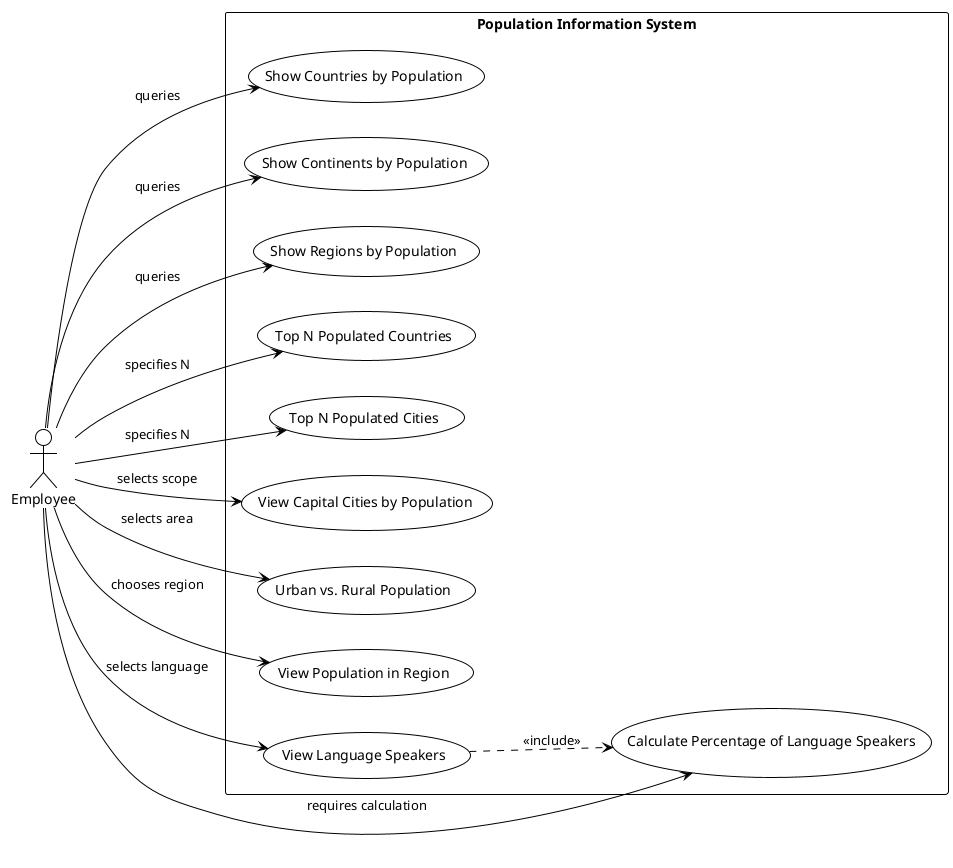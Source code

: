 
@startuml
!theme plain

left to right direction
actor Employee as e

rectangle "Population Information System" {

  usecase "Show Countries by Population" as UC1
  usecase "Show Continents by Population" as UC2
  usecase "Show Regions by Population" as UC3
  usecase "Top N Populated Countries" as UC4
  usecase "Top N Populated Cities" as UC5
  usecase "View Capital Cities by Population" as UC6
  usecase "Urban vs. Rural Population" as UC7
  usecase "View Population in Region" as UC8
  usecase "View Language Speakers" as UC9
  usecase "Calculate Percentage of Language Speakers" as UC10

  UC9 ..> UC10 : "<<include>>"

}

e --> UC1 : "queries"
e --> UC2 : "queries"
e --> UC3 : "queries"
e --> UC4 : "specifies N"
e --> UC5 : "specifies N"
e --> UC6 : "selects scope"
e --> UC7 : "selects area"
e --> UC8 : "chooses region"
e --> UC9 : "selects language"
e --> UC10 : "requires calculation"

@enduml
